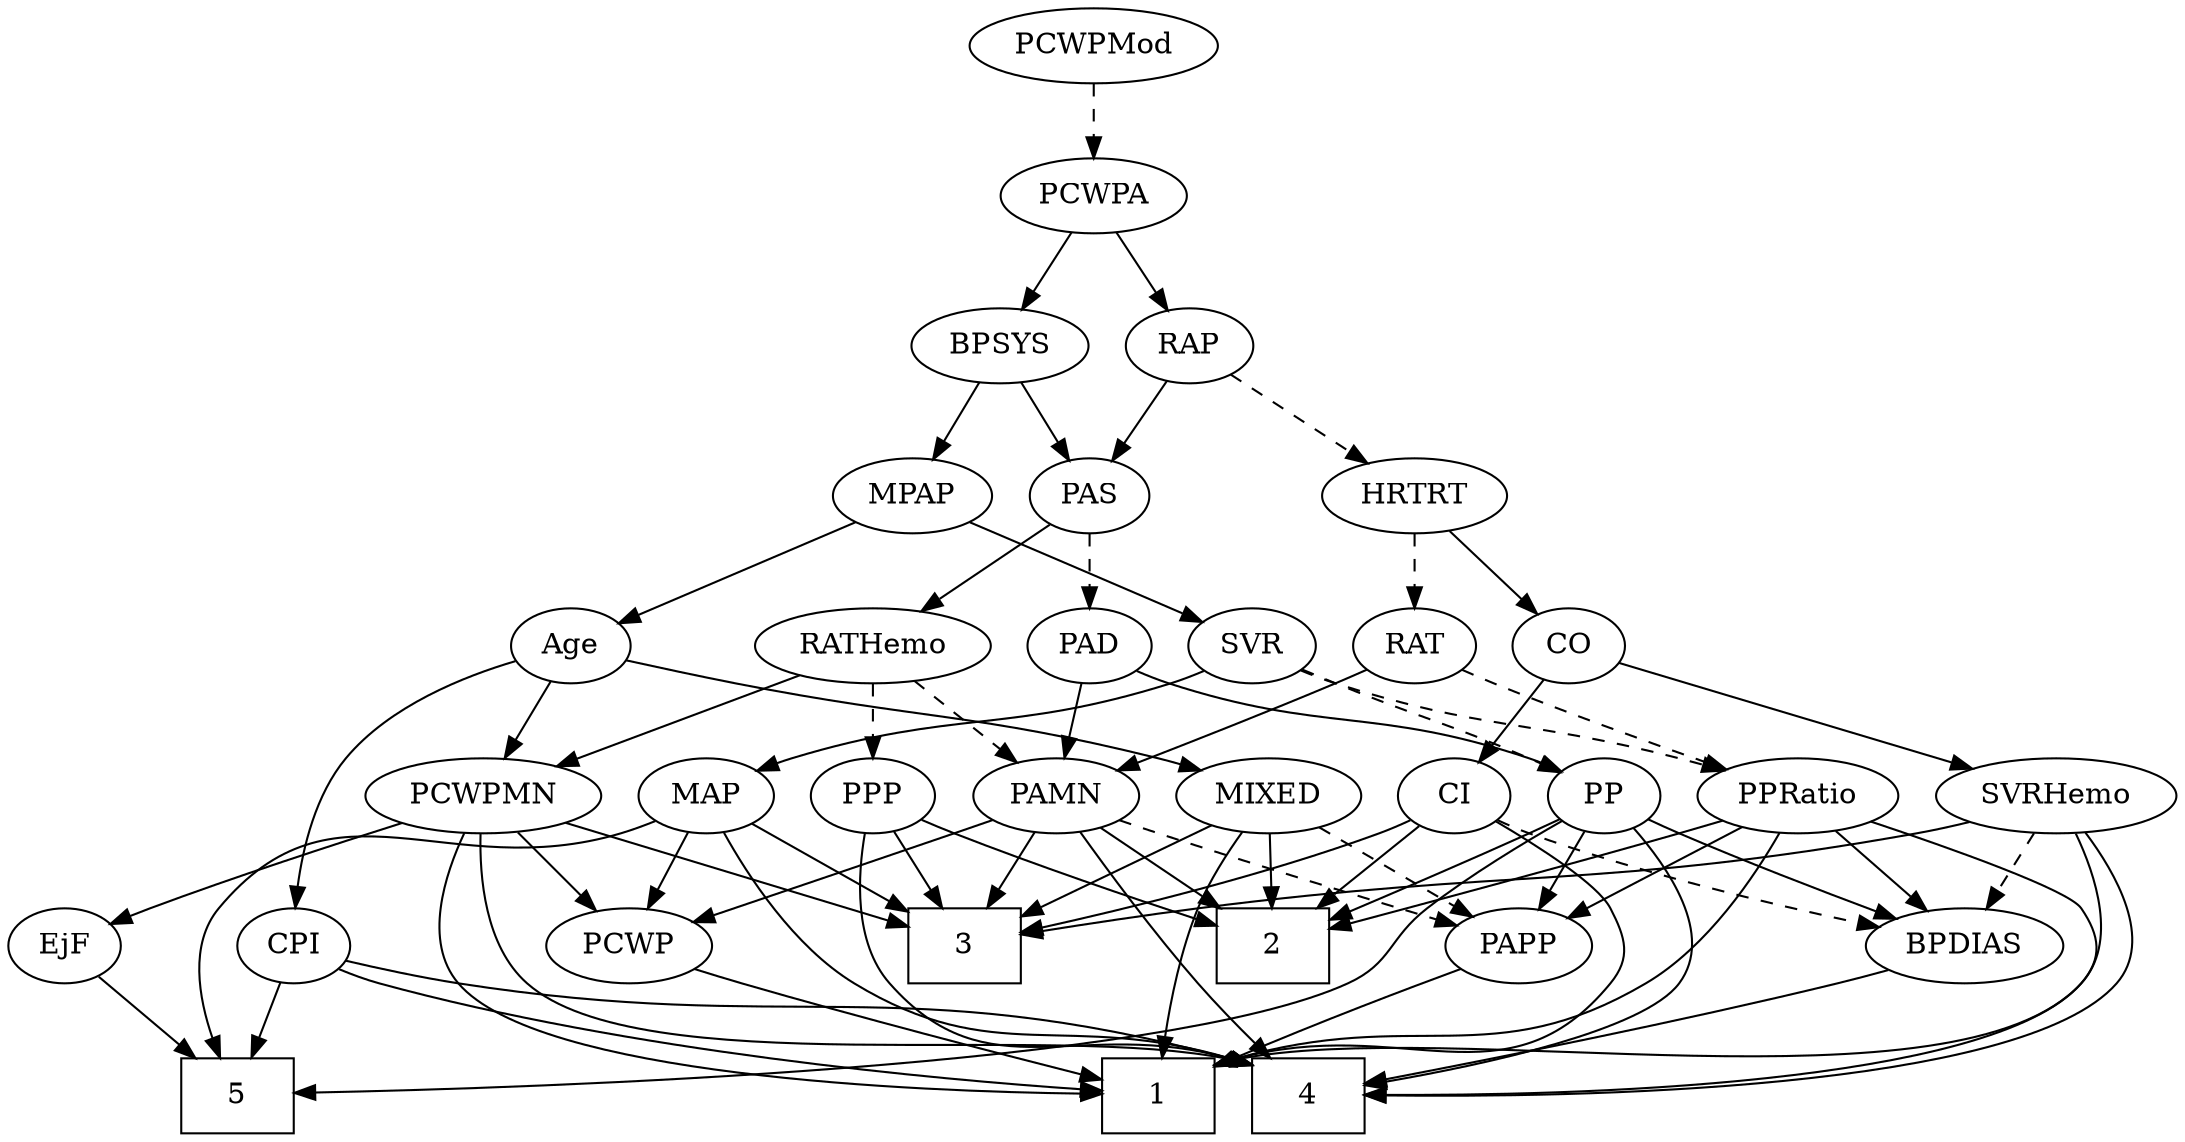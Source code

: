 strict digraph {
	graph [bb="0,0,986.85,540"];
	node [label="\N"];
	1	[height=0.5,
		pos="535.85,18",
		shape=box,
		width=0.75];
	2	[height=0.5,
		pos="389.85,90",
		shape=box,
		width=0.75];
	3	[height=0.5,
		pos="499.85,90",
		shape=box,
		width=0.75];
	4	[height=0.5,
		pos="444.85,18",
		shape=box,
		width=0.75];
	5	[height=0.5,
		pos="876.85,18",
		shape=box,
		width=0.75];
	Age	[height=0.5,
		pos="713.85,234",
		width=0.75];
	MIXED	[height=0.5,
		pos="497.85,162",
		width=1.1193];
	Age -> MIXED	[pos="e,528.65,173.83 689.73,225.56 657.2,215.49 597.51,196.82 546.85,180 544.09,179.08 541.24,178.12 538.37,177.15",
		style=solid];
	CPI	[height=0.5,
		pos="849.85,90",
		width=0.75];
	Age -> CPI	[pos="e,847.34,107.98 738.31,226.1 761.48,218.39 795.77,203.78 816.85,180 832.35,162.52 840.8,137.11 845.26,117.91",
		style=solid];
	PCWPMN	[height=0.5,
		pos="757.85,162",
		width=1.3902];
	Age -> PCWPMN	[pos="e,747.29,179.8 723.84,217.12 729.14,208.68 735.79,198.1 741.79,188.55",
		style=solid];
	EjF	[height=0.5,
		pos="959.85,90",
		width=0.75];
	EjF -> 5	[pos="e,897.03,36.019 943.45,75.17 932.42,65.865 917.6,53.363 904.73,42.516",
		style=solid];
	RAP	[height=0.5,
		pos="359.85,378",
		width=0.77632];
	PAS	[height=0.5,
		pos="403.85,306",
		width=0.75];
	RAP -> PAS	[pos="e,393.91,322.82 369.84,361.12 375.35,352.34 382.31,341.26 388.5,331.42",
		style=solid];
	HRTRT	[height=0.5,
		pos="318.85,306",
		width=1.1013];
	RAP -> HRTRT	[pos="e,328.59,323.63 350.34,360.76 345.39,352.32 339.23,341.8 333.68,332.31",
		style=dashed];
	MIXED -> 1	[pos="e,538.9,36.21 513.13,145.3 521.62,135.46 531.35,122.01 535.85,108 542.26,88.05 541.88,64.259 540.11,46.297",
		style=solid];
	MIXED -> 2	[pos="e,416.25,108.11 476,146.83 461.3,137.31 441.61,124.55 424.76,113.63",
		style=solid];
	MIXED -> 3	[pos="e,499.36,108.1 498.35,143.7 498.57,135.98 498.83,126.71 499.08,118.11",
		style=solid];
	PAPP	[height=0.5,
		pos="236.85,90",
		width=0.88464];
	MIXED -> PAPP	[pos="e,266.07,97.542 467.3,150.17 460.91,148.03 454.18,145.87 447.85,144 388.45,126.47 318.57,109.65 276.01,99.827",
		style=dashed];
	MPAP	[height=0.5,
		pos="483.85,306",
		width=0.97491];
	MPAP -> Age	[pos="e,689.62,242.38 513.45,295.99 556.2,282.98 635.02,258.99 680.02,245.3",
		style=solid];
	SVR	[height=0.5,
		pos="480.85,234",
		width=0.77632];
	MPAP -> SVR	[pos="e,481.58,252.1 483.11,287.7 482.78,279.98 482.38,270.71 482.01,262.11",
		style=solid];
	BPSYS	[height=0.5,
		pos="443.85,378",
		width=1.0471];
	BPSYS -> MPAP	[pos="e,474.44,323.47 453.33,360.41 458.11,352.04 464.02,341.71 469.35,332.37",
		style=solid];
	BPSYS -> PAS	[pos="e,412.99,322.99 434.37,360.41 429.52,351.92 423.51,341.41 418.12,331.96",
		style=solid];
	PAD	[height=0.5,
		pos="402.85,234",
		width=0.79437];
	PAMN	[height=0.5,
		pos="402.85,162",
		width=1.011];
	PAD -> PAMN	[pos="e,402.85,180.1 402.85,215.7 402.85,207.98 402.85,198.71 402.85,190.11",
		style=solid];
	PP	[height=0.5,
		pos="249.85,162",
		width=0.75];
	PAD -> PP	[pos="e,271.15,173.12 379.94,222.75 356.31,212.15 318.44,195.07 285.85,180 284.06,179.17 282.23,178.32 280.38,177.46",
		style=solid];
	CO	[height=0.5,
		pos="251.85,234",
		width=0.75];
	SVRHemo	[height=0.5,
		pos="56.851,162",
		width=1.3902];
	CO -> SVRHemo	[pos="e,91.093,175.29 228.72,224.7 197.21,213.39 140.21,192.92 100.53,178.68",
		style=solid];
	CI	[height=0.5,
		pos="321.85,162",
		width=0.75];
	CO -> CI	[pos="e,307.37,177.49 266.36,218.5 276.12,208.73 289.16,195.69 300.15,184.7",
		style=solid];
	PAS -> PAD	[pos="e,403.1,252.1 403.6,287.7 403.49,279.98 403.36,270.71 403.24,262.11",
		style=dashed];
	RATHemo	[height=0.5,
		pos="577.85,234",
		width=1.3721];
	PAS -> RATHemo	[pos="e,544.11,247.16 425.05,294.67 429.89,292.4 435.02,290.06 439.85,288 471.17,274.61 507.1,260.86 534.45,250.72",
		style=solid];
	PAMN -> 2	[pos="e,393.06,108.28 399.7,144.05 398.27,136.35 396.54,127.03 394.93,118.36",
		style=solid];
	PAMN -> 3	[pos="e,476.14,108.11 422.48,146.83 435.44,137.48 452.72,125.01 467.66,114.23",
		style=solid];
	PAMN -> 4	[pos="e,442.2,36.327 411.19,144.15 416.01,133.89 421.88,120.42 425.85,108 432.35,87.718 437.27,64.121 440.47,46.322",
		style=solid];
	PCWP	[height=0.5,
		pos="693.85,90",
		width=0.97491];
	PAMN -> PCWP	[pos="e,660.99,96.586 430.37,150.11 436.41,147.93 442.8,145.76 448.85,144 518.67,123.66 601.74,107.29 651.01,98.374",
		style=solid];
	PAMN -> PAPP	[pos="e,261.71,101.48 375.81,149.6 347.29,137.57 302.28,118.59 271.25,105.51",
		style=dashed];
	RATHemo -> PAMN	[pos="e,430.15,173.92 545.75,220.16 515.71,208.14 470.86,190.2 439.44,177.63",
		style=dashed];
	RATHemo -> PCWPMN	[pos="e,725.19,175.7 610.45,220.32 639.92,208.86 683.49,191.92 715.62,179.42",
		style=solid];
	PPP	[height=0.5,
		pos="582.85,162",
		width=0.75];
	RATHemo -> PPP	[pos="e,581.63,180.1 579.09,215.7 579.64,207.98 580.3,198.71 580.91,190.11",
		style=dashed];
	CPI -> 1	[pos="e,563.02,22.427 828.02,78.994 821.91,76.456 815.2,73.91 808.85,72 726.29,47.145 626.05,31.174 572.99,23.789",
		style=solid];
	CPI -> 4	[pos="e,472.03,28.389 824.69,83.049 809.22,79.524 788.96,75.146 770.85,72 651.14,51.203 618.53,62.032 499.85,36 493.97,34.711 487.82,33.087 \
481.84,31.358",
		style=solid];
	CPI -> 5	[pos="e,870.12,36.447 856.25,72.411 859.29,64.539 862.99,54.929 866.42,46.042",
		style=solid];
	RAT	[height=0.5,
		pos="323.85,234",
		width=0.75827];
	RAT -> PAMN	[pos="e,385.91,178.01 339.46,219.17 350.56,209.34 365.68,195.93 378.38,184.69",
		style=solid];
	PPRatio	[height=0.5,
		pos="164.85,162",
		width=1.1013];
	RAT -> PPRatio	[pos="e,193.31,174.93 302.21,222.63 297.49,220.41 292.51,218.1 287.85,216 259.41,203.16 226.99,189.22 202.58,178.86",
		style=dashed];
	MAP	[height=0.5,
		pos="658.85,162",
		width=0.84854];
	SVR -> MAP	[pos="e,634.82,173.46 503.44,222.87 508.79,220.55 514.5,218.14 519.85,216 563.33,198.64 575.29,197.16 618.85,180 621.04,179.14 623.3,178.23 \
625.56,177.31",
		style=solid];
	SVR -> PP	[pos="e,270.48,173.66 458.69,222.77 452.95,220.35 446.73,217.92 440.85,216 373.61,194.09 352.65,203.23 285.85,180 283.94,179.34 282,178.6 \
280.05,177.82",
		style=dashed];
	SVR -> PPRatio	[pos="e,194.4,174.19 458.78,222.48 453.04,220.07 446.8,217.71 440.85,216 342.67,187.81 312.94,204.84 213.85,180 210.66,179.2 207.39,178.28 \
204.12,177.3",
		style=dashed];
	PCWPMod	[height=0.5,
		pos="401.85,522",
		width=1.4443];
	PCWPA	[height=0.5,
		pos="401.85,450",
		width=1.1555];
	PCWPMod -> PCWPA	[pos="e,401.85,468.1 401.85,503.7 401.85,495.98 401.85,486.71 401.85,478.11",
		style=dashed];
	PCWPA -> RAP	[pos="e,369.44,394.99 391.9,432.41 386.75,423.83 380.37,413.19 374.65,403.67",
		style=solid];
	PCWPA -> BPSYS	[pos="e,433.97,395.47 411.8,432.41 416.88,423.95 423.15,413.49 428.8,404.08",
		style=solid];
	PCWPMN -> 1	[pos="e,563.02,20.985 767.05,144.29 776.39,124.8 787.33,92.611 770.85,72 746.52,41.57 633.13,27.361 573.2,21.879",
		style=solid];
	PCWPMN -> 3	[pos="e,526.94,98.028 720.11,150 713.06,147.98 705.73,145.91 698.85,144 642.43,128.36 576.77,111.04 536.77,100.59",
		style=solid];
	PCWPMN -> 4	[pos="e,472.05,28.29 759.27,143.83 759.91,123.58 757.55,90.35 737.85,72 698.71,35.541 551.99,47.931 499.85,36 493.98,34.658 487.83,33.006 \
481.86,31.265",
		style=solid];
	PCWPMN -> EjF	[pos="e,937.84,100.48 794.89,149.68 827.7,139.44 876.78,123.62 918.85,108 921.96,106.85 925.18,105.6 928.38,104.33",
		style=solid];
	PCWPMN -> PCWP	[pos="e,708.17,106.67 743.01,144.76 734.73,135.71 724.28,124.29 715.15,114.3",
		style=solid];
	SVRHemo -> 1	[pos="e,508.74,28.69 40.01,144.74 21.963,125.39 -1.6256,93.05 17.851,72 52.895,34.126 430.17,45.679 480.85,36 486.76,34.871 492.94,33.333 \
498.92,31.64",
		style=solid];
	SVRHemo -> 3	[pos="e,472.59,98.021 93.128,149.53 100.59,147.46 108.43,145.49 115.85,144 251.84,116.71 289.16,131.56 425.85,108 437.91,105.92 450.95,\
103.12 462.68,100.38",
		style=solid];
	SVRHemo -> 4	[pos="e,417.81,20.226 36.949,145.25 15.474,126.4 -13.132,94.548 6.8514,72 33.318,42.138 306.89,25.775 407.76,20.72",
		style=solid];
	BPDIAS	[height=0.5,
		pos="68.851,90",
		width=1.1735];
	SVRHemo -> BPDIAS	[pos="e,65.919,108.1 59.818,143.7 61.14,135.98 62.729,126.71 64.204,118.11",
		style=dashed];
	BPDIAS -> 4	[pos="e,417.64,22.286 101.23,78.387 108.92,76.085 117.13,73.802 124.85,72 225.99,48.381 347.48,31.286 407.51,23.573",
		style=solid];
	MAP -> 3	[pos="e,527.02,102.96 635.05,150.52 608.94,139.03 566.72,120.44 536.41,107.09",
		style=solid];
	MAP -> 4	[pos="e,471.91,28.266 645.15,145.51 627.58,126.34 595.44,93.581 562.85,72 537.34,55.109 505.57,41.187 481.42,31.856",
		style=solid];
	MAP -> 5	[pos="e,885.2,36.188 682.23,150.09 687.61,147.85 693.37,145.67 698.85,144 779.81,119.31 831.96,173.26 885.85,108 900,90.869 895.52,65.09 \
888.82,45.679",
		style=solid];
	MAP -> PCWP	[pos="e,685.37,107.96 667.15,144.41 671.23,136.25 676.24,126.22 680.82,117.07",
		style=solid];
	PP -> 2	[pos="e,362.48,104.68 270.81,150.52 292.55,139.65 326.97,122.44 353.22,109.31",
		style=solid];
	PP -> 4	[pos="e,417.43,20.629 232.23,148.21 209.62,130.26 175.61,97.004 195.85,72 222.01,39.689 344.18,26.246 407.13,21.388",
		style=solid];
	PP -> 5	[pos="e,849.77,20.792 262.1,145.88 279.87,125.17 314.96,88.644 353.85,72 398.3,52.975 727.54,29.13 839.62,21.481",
		style=solid];
	PP -> BPDIAS	[pos="e,100.85,101.76 228.67,150.61 223.84,148.35 218.7,146.03 213.85,144 179.41,129.61 139.53,115.19 110.33,105.04",
		style=solid];
	PP -> PAPP	[pos="e,240.06,108.28 246.7,144.05 245.27,136.35 243.54,127.03 241.93,118.36",
		style=solid];
	PPP -> 2	[pos="e,416.86,99.074 561.71,150.52 556.88,148.26 551.72,145.96 546.85,144 506.41,127.69 458.81,112.11 426.71,102.12",
		style=solid];
	PPP -> 3	[pos="e,520.03,108.02 566.45,147.17 555.42,137.87 540.6,125.36 527.73,114.52",
		style=solid];
	PPP -> 4	[pos="e,472.22,30.024 577.21,144.19 570.06,124.89 556.17,93.184 535.85,72 520.55,56.046 499.4,43.339 481.34,34.371",
		style=solid];
	PPRatio -> 1	[pos="e,508.68,28.424 165.64,143.9 167.58,123.4 174.11,89.607 195.85,72 245.46,31.828 418.45,49.477 480.85,36 486.73,34.729 492.89,33.116 \
498.87,31.391",
		style=solid];
	PPRatio -> 2	[pos="e,362.61,98.824 195.11,150.28 201.29,148.15 207.77,145.97 213.85,144 261.51,128.56 316.91,112.13 352.63,101.72",
		style=solid];
	PPRatio -> 4	[pos="e,417.55,20.328 134.62,150.34 91.853,135.23 18.733,109.26 17.851,108 8.6543,94.907 7.2574,83.99 17.851,72 43.502,42.968 307.96,26.186 \
407.36,20.864",
		style=solid];
	PPRatio -> BPDIAS	[pos="e,89.181,105.82 144.49,146.15 130.87,136.22 112.75,123.01 97.66,112.01",
		style=solid];
	PPRatio -> PAPP	[pos="e,221.41,106.01 180.83,145.46 190.57,136 203.16,123.75 213.95,113.27",
		style=solid];
	PCWP -> 1	[pos="e,562.9,30.984 668.11,77.597 642.11,66.077 601.69,48.171 572.38,35.183",
		style=solid];
	CI -> 1	[pos="e,508.75,27.514 323.4,143.71 326.12,123.66 333.57,90.934 353.85,72 396.74,31.97 424.6,52.664 480.85,36 486.68,34.272 492.85,32.405 \
498.86,30.563",
		style=solid];
	CI -> 2	[pos="e,373.14,108.2 335.94,146.5 344.64,137.54 356.03,125.81 366.1,115.45",
		style=solid];
	CI -> 3	[pos="e,472.63,100.39 343.04,150.63 347.87,148.37 353.01,146.04 357.85,144 393.09,129.13 434.1,114.06 462.96,103.81",
		style=solid];
	CI -> BPDIAS	[pos="e,107.16,97.924 301.21,150.38 296.26,148.08 290.93,145.8 285.85,144 229.21,123.94 161.65,108.75 117.13,99.881",
		style=dashed];
	PAPP -> 1	[pos="e,508.62,28.126 261.9,78.844 268.63,76.365 275.95,73.886 282.85,72 369.13,48.408 393.97,57.245 480.85,36 486.7,34.57 492.84,32.873 \
498.81,31.112",
		style=solid];
	HRTRT -> CO	[pos="e,266.08,249.86 303.65,289.12 294.66,279.73 283.15,267.7 273.26,257.36",
		style=solid];
	HRTRT -> RAT	[pos="e,322.63,252.1 320.09,287.7 320.64,279.98 321.3,270.71 321.91,262.11",
		style=dashed];
}
